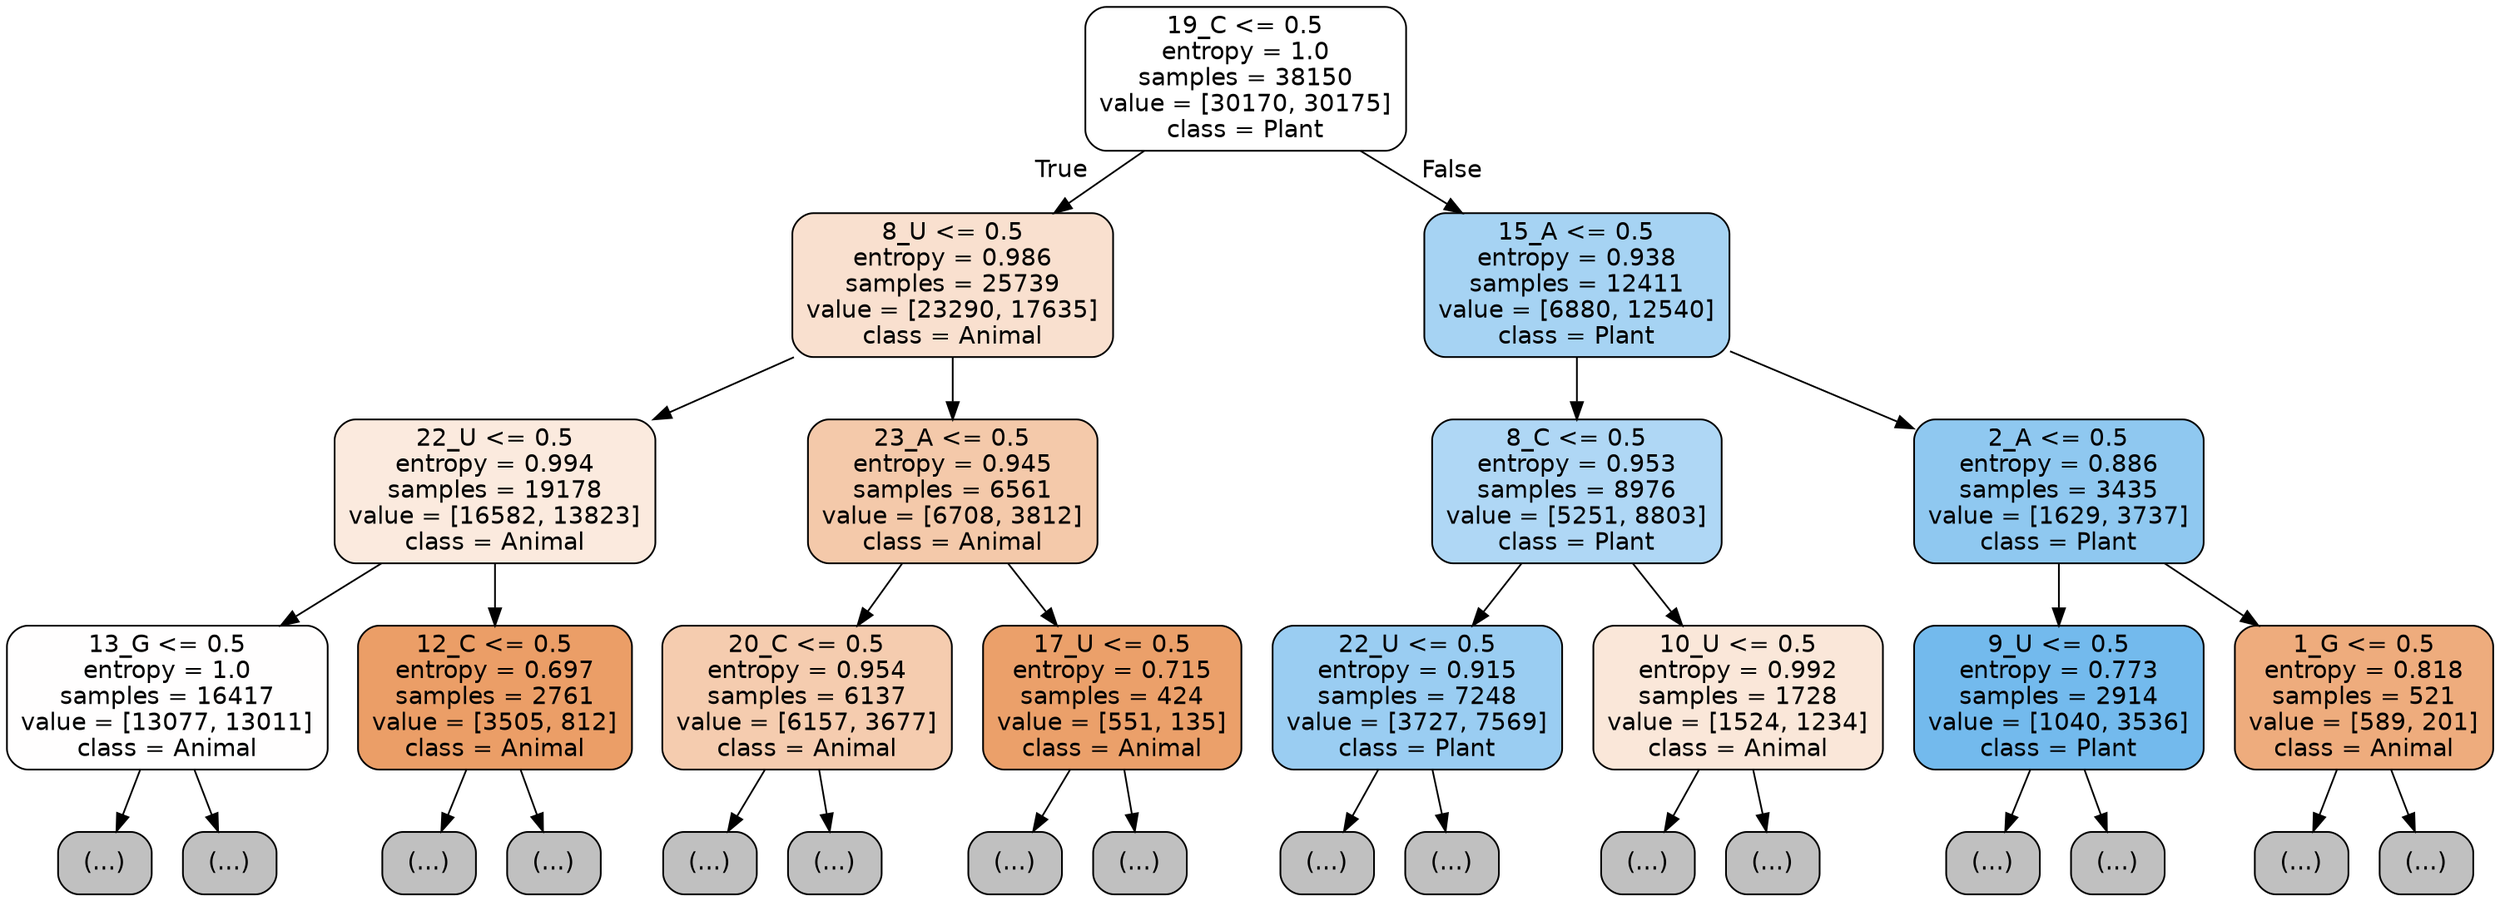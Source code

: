 digraph Tree {
node [shape=box, style="filled, rounded", color="black", fontname="helvetica"] ;
edge [fontname="helvetica"] ;
0 [label="19_C <= 0.5\nentropy = 1.0\nsamples = 38150\nvalue = [30170, 30175]\nclass = Plant", fillcolor="#ffffff"] ;
1 [label="8_U <= 0.5\nentropy = 0.986\nsamples = 25739\nvalue = [23290, 17635]\nclass = Animal", fillcolor="#f9e0cf"] ;
0 -> 1 [labeldistance=2.5, labelangle=45, headlabel="True"] ;
2 [label="22_U <= 0.5\nentropy = 0.994\nsamples = 19178\nvalue = [16582, 13823]\nclass = Animal", fillcolor="#fbeade"] ;
1 -> 2 ;
3 [label="13_G <= 0.5\nentropy = 1.0\nsamples = 16417\nvalue = [13077, 13011]\nclass = Animal", fillcolor="#fffefe"] ;
2 -> 3 ;
4 [label="(...)", fillcolor="#C0C0C0"] ;
3 -> 4 ;
5865 [label="(...)", fillcolor="#C0C0C0"] ;
3 -> 5865 ;
8222 [label="12_C <= 0.5\nentropy = 0.697\nsamples = 2761\nvalue = [3505, 812]\nclass = Animal", fillcolor="#eb9e67"] ;
2 -> 8222 ;
8223 [label="(...)", fillcolor="#C0C0C0"] ;
8222 -> 8223 ;
9062 [label="(...)", fillcolor="#C0C0C0"] ;
8222 -> 9062 ;
9279 [label="23_A <= 0.5\nentropy = 0.945\nsamples = 6561\nvalue = [6708, 3812]\nclass = Animal", fillcolor="#f4c9aa"] ;
1 -> 9279 ;
9280 [label="20_C <= 0.5\nentropy = 0.954\nsamples = 6137\nvalue = [6157, 3677]\nclass = Animal", fillcolor="#f5ccaf"] ;
9279 -> 9280 ;
9281 [label="(...)", fillcolor="#C0C0C0"] ;
9280 -> 9281 ;
11750 [label="(...)", fillcolor="#C0C0C0"] ;
9280 -> 11750 ;
12461 [label="17_U <= 0.5\nentropy = 0.715\nsamples = 424\nvalue = [551, 135]\nclass = Animal", fillcolor="#eba06a"] ;
9279 -> 12461 ;
12462 [label="(...)", fillcolor="#C0C0C0"] ;
12461 -> 12462 ;
12571 [label="(...)", fillcolor="#C0C0C0"] ;
12461 -> 12571 ;
12608 [label="15_A <= 0.5\nentropy = 0.938\nsamples = 12411\nvalue = [6880, 12540]\nclass = Plant", fillcolor="#a6d3f3"] ;
0 -> 12608 [labeldistance=2.5, labelangle=-45, headlabel="False"] ;
12609 [label="8_C <= 0.5\nentropy = 0.953\nsamples = 8976\nvalue = [5251, 8803]\nclass = Plant", fillcolor="#afd7f5"] ;
12608 -> 12609 ;
12610 [label="22_U <= 0.5\nentropy = 0.915\nsamples = 7248\nvalue = [3727, 7569]\nclass = Plant", fillcolor="#9acdf2"] ;
12609 -> 12610 ;
12611 [label="(...)", fillcolor="#C0C0C0"] ;
12610 -> 12611 ;
14808 [label="(...)", fillcolor="#C0C0C0"] ;
12610 -> 14808 ;
15097 [label="10_U <= 0.5\nentropy = 0.992\nsamples = 1728\nvalue = [1524, 1234]\nclass = Animal", fillcolor="#fae7d9"] ;
12609 -> 15097 ;
15098 [label="(...)", fillcolor="#C0C0C0"] ;
15097 -> 15098 ;
15673 [label="(...)", fillcolor="#C0C0C0"] ;
15097 -> 15673 ;
15856 [label="2_A <= 0.5\nentropy = 0.886\nsamples = 3435\nvalue = [1629, 3737]\nclass = Plant", fillcolor="#8fc8f0"] ;
12608 -> 15856 ;
15857 [label="9_U <= 0.5\nentropy = 0.773\nsamples = 2914\nvalue = [1040, 3536]\nclass = Plant", fillcolor="#73baed"] ;
15856 -> 15857 ;
15858 [label="(...)", fillcolor="#C0C0C0"] ;
15857 -> 15858 ;
16411 [label="(...)", fillcolor="#C0C0C0"] ;
15857 -> 16411 ;
16616 [label="1_G <= 0.5\nentropy = 0.818\nsamples = 521\nvalue = [589, 201]\nclass = Animal", fillcolor="#eeac7d"] ;
15856 -> 16616 ;
16617 [label="(...)", fillcolor="#C0C0C0"] ;
16616 -> 16617 ;
16850 [label="(...)", fillcolor="#C0C0C0"] ;
16616 -> 16850 ;
}